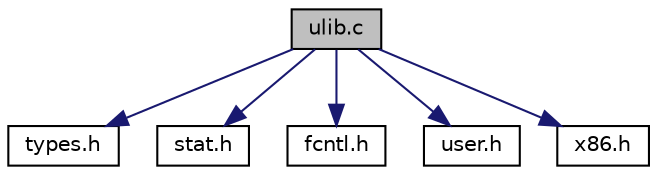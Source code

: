 digraph "ulib.c"
{
 // LATEX_PDF_SIZE
  edge [fontname="Helvetica",fontsize="10",labelfontname="Helvetica",labelfontsize="10"];
  node [fontname="Helvetica",fontsize="10",shape=record];
  Node1 [label="ulib.c",height=0.2,width=0.4,color="black", fillcolor="grey75", style="filled", fontcolor="black",tooltip=" "];
  Node1 -> Node2 [color="midnightblue",fontsize="10",style="solid"];
  Node2 [label="types.h",height=0.2,width=0.4,color="black", fillcolor="white", style="filled",URL="$d9/d49/types_8h.html",tooltip=" "];
  Node1 -> Node3 [color="midnightblue",fontsize="10",style="solid"];
  Node3 [label="stat.h",height=0.2,width=0.4,color="black", fillcolor="white", style="filled",URL="$d2/d1b/stat_8h.html",tooltip=" "];
  Node1 -> Node4 [color="midnightblue",fontsize="10",style="solid"];
  Node4 [label="fcntl.h",height=0.2,width=0.4,color="black", fillcolor="white", style="filled",URL="$d7/d9f/fcntl_8h.html",tooltip=" "];
  Node1 -> Node5 [color="midnightblue",fontsize="10",style="solid"];
  Node5 [label="user.h",height=0.2,width=0.4,color="black", fillcolor="white", style="filled",URL="$d8/ddb/user_8h.html",tooltip=" "];
  Node1 -> Node6 [color="midnightblue",fontsize="10",style="solid"];
  Node6 [label="x86.h",height=0.2,width=0.4,color="black", fillcolor="white", style="filled",URL="$d5/d39/x86_8h.html",tooltip=" "];
}
